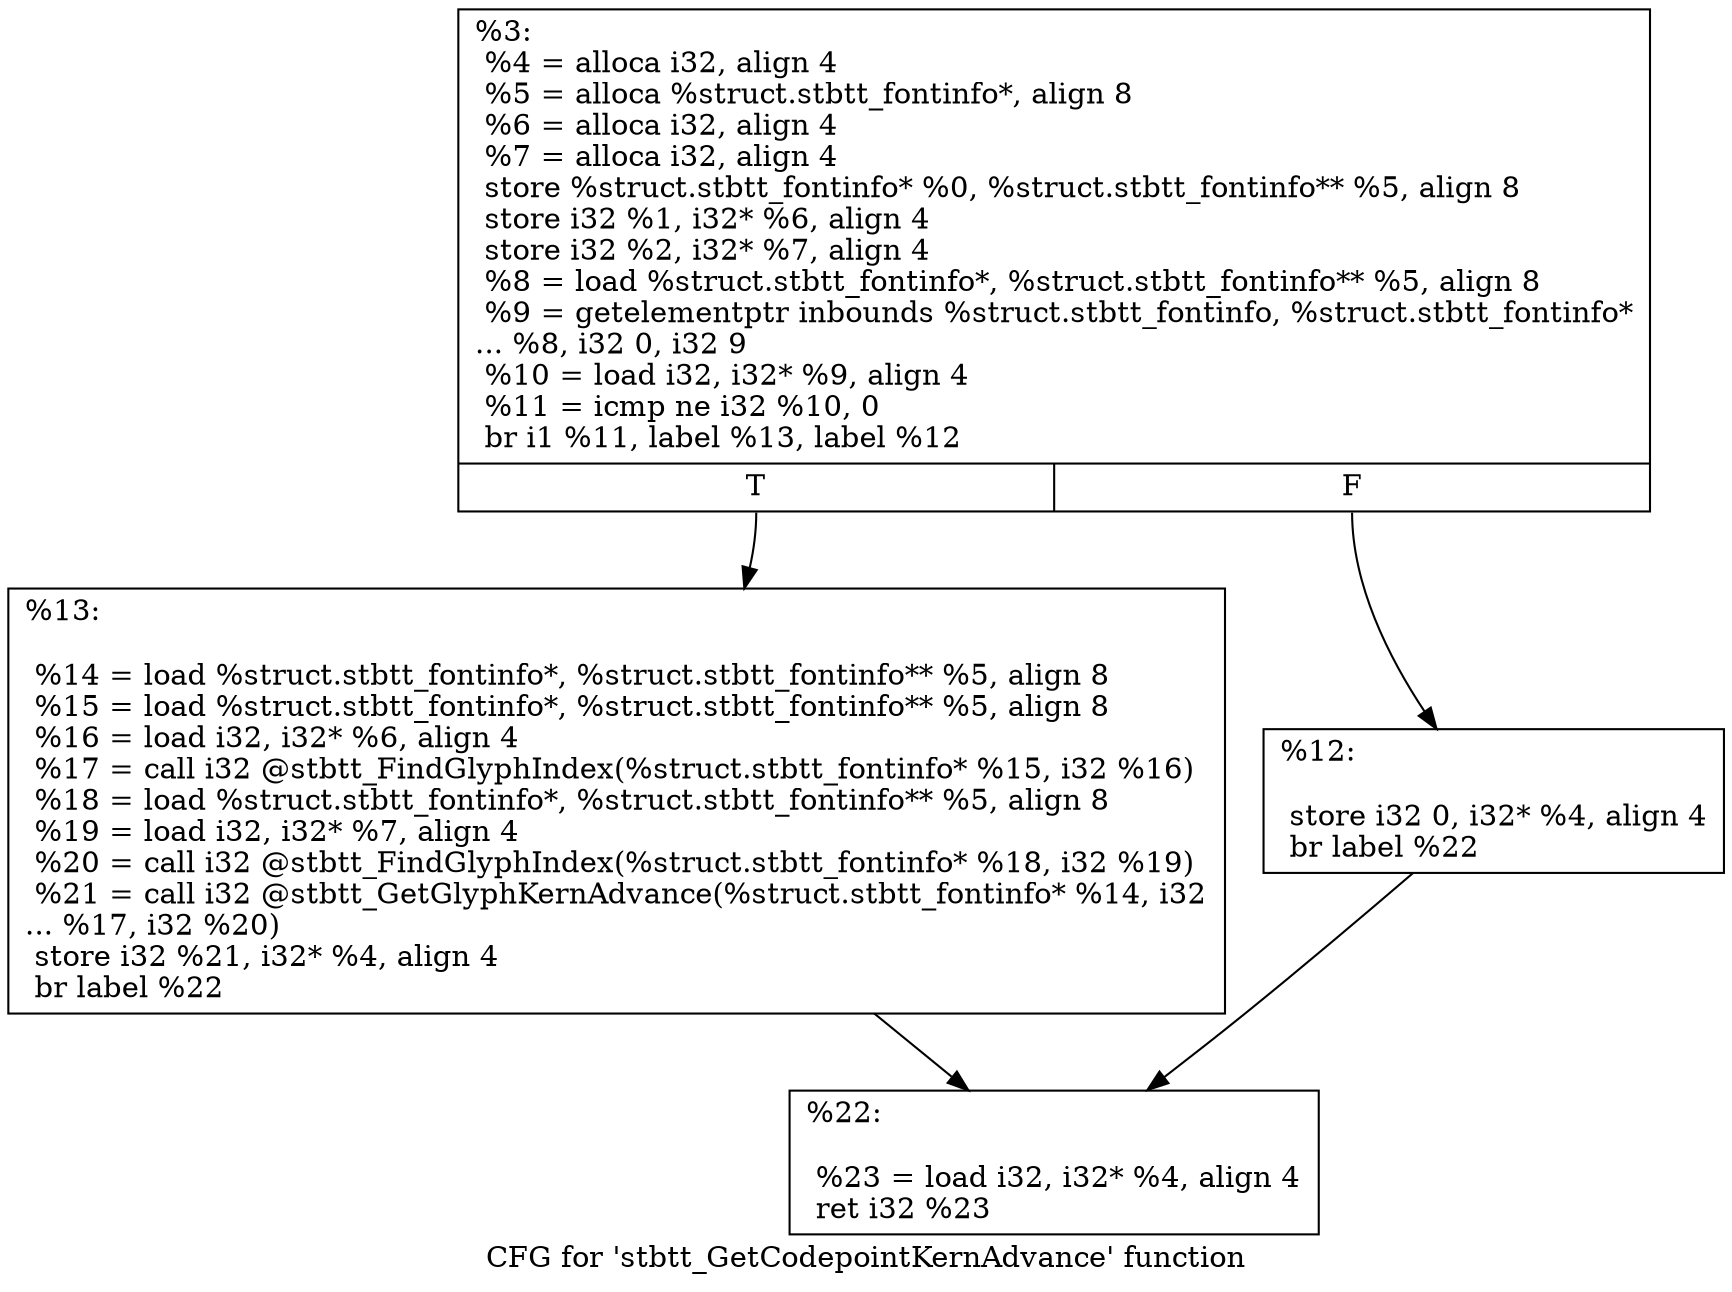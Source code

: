 digraph "CFG for 'stbtt_GetCodepointKernAdvance' function" {
	label="CFG for 'stbtt_GetCodepointKernAdvance' function";

	Node0x2a0ab40 [shape=record,label="{%3:\l  %4 = alloca i32, align 4\l  %5 = alloca %struct.stbtt_fontinfo*, align 8\l  %6 = alloca i32, align 4\l  %7 = alloca i32, align 4\l  store %struct.stbtt_fontinfo* %0, %struct.stbtt_fontinfo** %5, align 8\l  store i32 %1, i32* %6, align 4\l  store i32 %2, i32* %7, align 4\l  %8 = load %struct.stbtt_fontinfo*, %struct.stbtt_fontinfo** %5, align 8\l  %9 = getelementptr inbounds %struct.stbtt_fontinfo, %struct.stbtt_fontinfo*\l... %8, i32 0, i32 9\l  %10 = load i32, i32* %9, align 4\l  %11 = icmp ne i32 %10, 0\l  br i1 %11, label %13, label %12\l|{<s0>T|<s1>F}}"];
	Node0x2a0ab40:s0 -> Node0x2a0ac40;
	Node0x2a0ab40:s1 -> Node0x2a0c2e0;
	Node0x2a0c2e0 [shape=record,label="{%12:\l\l  store i32 0, i32* %4, align 4\l  br label %22\l}"];
	Node0x2a0c2e0 -> Node0x2a0c480;
	Node0x2a0ac40 [shape=record,label="{%13:\l\l  %14 = load %struct.stbtt_fontinfo*, %struct.stbtt_fontinfo** %5, align 8\l  %15 = load %struct.stbtt_fontinfo*, %struct.stbtt_fontinfo** %5, align 8\l  %16 = load i32, i32* %6, align 4\l  %17 = call i32 @stbtt_FindGlyphIndex(%struct.stbtt_fontinfo* %15, i32 %16)\l  %18 = load %struct.stbtt_fontinfo*, %struct.stbtt_fontinfo** %5, align 8\l  %19 = load i32, i32* %7, align 4\l  %20 = call i32 @stbtt_FindGlyphIndex(%struct.stbtt_fontinfo* %18, i32 %19)\l  %21 = call i32 @stbtt_GetGlyphKernAdvance(%struct.stbtt_fontinfo* %14, i32\l... %17, i32 %20)\l  store i32 %21, i32* %4, align 4\l  br label %22\l}"];
	Node0x2a0ac40 -> Node0x2a0c480;
	Node0x2a0c480 [shape=record,label="{%22:\l\l  %23 = load i32, i32* %4, align 4\l  ret i32 %23\l}"];
}
